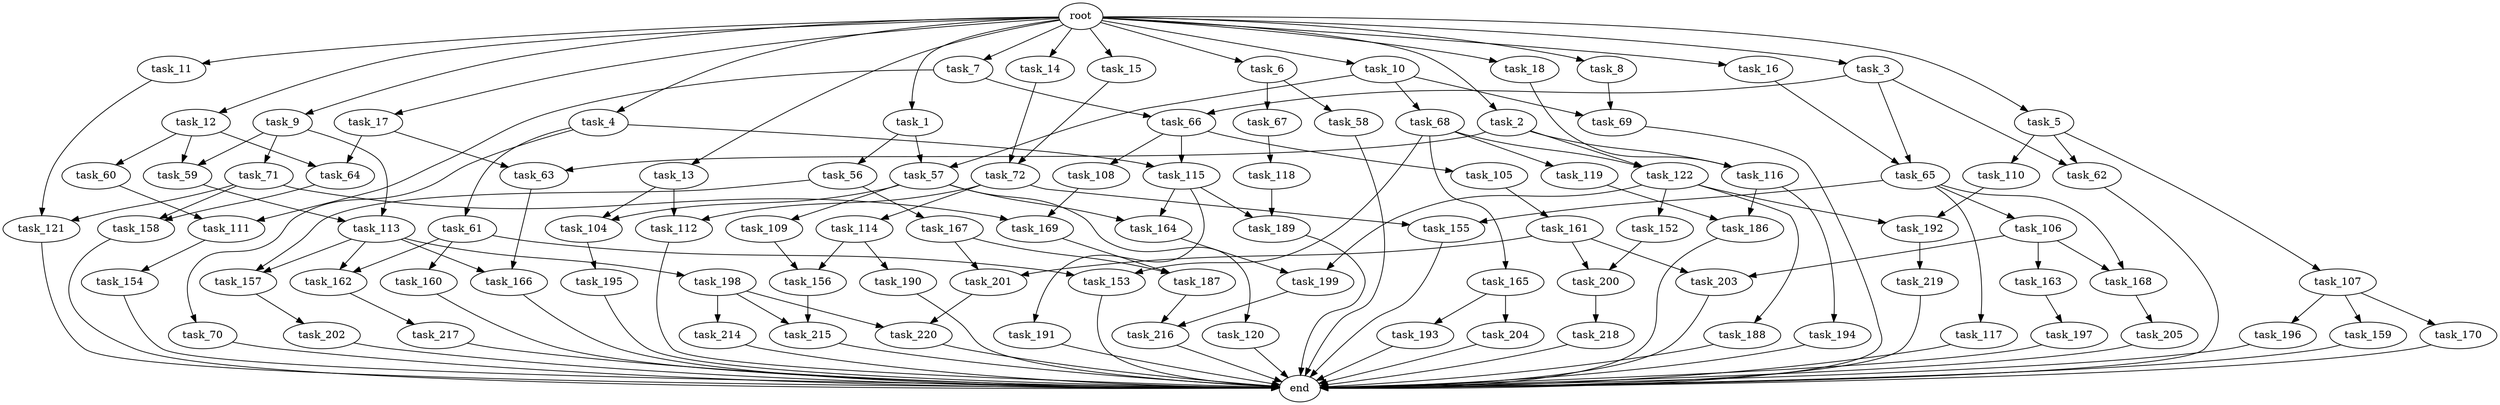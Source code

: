 digraph G {
  task_116 [size="893353197568.000000"];
  task_105 [size="34359738368.000000"];
  task_163 [size="858993459200.000000"];
  task_15 [size="1024.000000"];
  task_118 [size="549755813888.000000"];
  task_169 [size="730144440320.000000"];
  task_153 [size="214748364800.000000"];
  task_191 [size="858993459200.000000"];
  task_7 [size="1024.000000"];
  task_104 [size="523986010112.000000"];
  task_119 [size="77309411328.000000"];
  task_220 [size="996432412672.000000"];
  task_166 [size="1005022347264.000000"];
  task_214 [size="137438953472.000000"];
  task_154 [size="34359738368.000000"];
  task_106 [size="695784701952.000000"];
  task_204 [size="420906795008.000000"];
  task_117 [size="695784701952.000000"];
  task_155 [size="833223655424.000000"];
  task_9 [size="1024.000000"];
  task_56 [size="858993459200.000000"];
  task_196 [size="77309411328.000000"];
  task_216 [size="764504178688.000000"];
  task_112 [size="352187318272.000000"];
  task_59 [size="111669149696.000000"];
  task_121 [size="730144440320.000000"];
  task_164 [size="1168231104512.000000"];
  task_217 [size="77309411328.000000"];
  task_64 [size="214748364800.000000"];
  task_198 [size="309237645312.000000"];
  task_65 [size="858993459200.000000"];
  task_18 [size="1024.000000"];
  task_188 [size="695784701952.000000"];
  task_63 [size="171798691840.000000"];
  task_68 [size="77309411328.000000"];
  task_115 [size="68719476736.000000"];
  task_58 [size="137438953472.000000"];
  task_160 [size="137438953472.000000"];
  task_190 [size="420906795008.000000"];
  task_61 [size="34359738368.000000"];
  task_11 [size="1024.000000"];
  task_167 [size="549755813888.000000"];
  task_1 [size="1024.000000"];
  task_159 [size="77309411328.000000"];
  task_165 [size="77309411328.000000"];
  task_157 [size="858993459200.000000"];
  task_109 [size="309237645312.000000"];
  task_201 [size="1073741824000.000000"];
  task_189 [size="1168231104512.000000"];
  task_186 [size="249108103168.000000"];
  task_69 [size="214748364800.000000"];
  task_162 [size="446676598784.000000"];
  task_156 [size="455266533376.000000"];
  task_194 [size="214748364800.000000"];
  task_62 [size="1005022347264.000000"];
  task_66 [size="446676598784.000000"];
  task_205 [size="420906795008.000000"];
  task_161 [size="214748364800.000000"];
  task_195 [size="420906795008.000000"];
  end [size="0.000000"];
  task_192 [size="773094113280.000000"];
  task_4 [size="1024.000000"];
  task_60 [size="77309411328.000000"];
  task_10 [size="1024.000000"];
  task_193 [size="420906795008.000000"];
  task_158 [size="523986010112.000000"];
  task_70 [size="34359738368.000000"];
  task_71 [size="34359738368.000000"];
  task_67 [size="137438953472.000000"];
  task_14 [size="1024.000000"];
  task_12 [size="1024.000000"];
  task_13 [size="1024.000000"];
  task_187 [size="1408749273088.000000"];
  task_108 [size="34359738368.000000"];
  task_3 [size="1024.000000"];
  task_114 [size="137438953472.000000"];
  task_5 [size="1024.000000"];
  task_113 [size="455266533376.000000"];
  task_6 [size="1024.000000"];
  task_203 [size="1073741824000.000000"];
  task_168 [size="1554778161152.000000"];
  task_2 [size="1024.000000"];
  task_219 [size="34359738368.000000"];
  task_57 [size="936302870528.000000"];
  task_107 [size="695784701952.000000"];
  task_72 [size="730144440320.000000"];
  task_170 [size="77309411328.000000"];
  task_17 [size="1024.000000"];
  task_202 [size="34359738368.000000"];
  task_120 [size="309237645312.000000"];
  task_200 [size="292057776128.000000"];
  root [size="0.000000"];
  task_197 [size="34359738368.000000"];
  task_8 [size="1024.000000"];
  task_16 [size="1024.000000"];
  task_199 [size="1005022347264.000000"];
  task_152 [size="695784701952.000000"];
  task_218 [size="695784701952.000000"];
  task_215 [size="558345748480.000000"];
  task_110 [size="695784701952.000000"];
  task_122 [size="111669149696.000000"];
  task_111 [size="214748364800.000000"];

  task_116 -> task_194 [size="209715200.000000"];
  task_116 -> task_186 [size="209715200.000000"];
  task_105 -> task_161 [size="209715200.000000"];
  task_163 -> task_197 [size="33554432.000000"];
  task_15 -> task_72 [size="411041792.000000"];
  task_118 -> task_189 [size="301989888.000000"];
  task_169 -> task_187 [size="536870912.000000"];
  task_153 -> end [size="1.000000"];
  task_191 -> end [size="1.000000"];
  task_7 -> task_66 [size="134217728.000000"];
  task_7 -> task_111 [size="134217728.000000"];
  task_104 -> task_195 [size="411041792.000000"];
  task_119 -> task_186 [size="33554432.000000"];
  task_220 -> end [size="1.000000"];
  task_166 -> end [size="1.000000"];
  task_214 -> end [size="1.000000"];
  task_154 -> end [size="1.000000"];
  task_106 -> task_163 [size="838860800.000000"];
  task_106 -> task_168 [size="838860800.000000"];
  task_106 -> task_203 [size="838860800.000000"];
  task_204 -> end [size="1.000000"];
  task_117 -> end [size="1.000000"];
  task_155 -> end [size="1.000000"];
  task_9 -> task_71 [size="33554432.000000"];
  task_9 -> task_113 [size="33554432.000000"];
  task_9 -> task_59 [size="33554432.000000"];
  task_56 -> task_167 [size="536870912.000000"];
  task_56 -> task_157 [size="536870912.000000"];
  task_196 -> end [size="1.000000"];
  task_216 -> end [size="1.000000"];
  task_112 -> end [size="1.000000"];
  task_59 -> task_113 [size="411041792.000000"];
  task_121 -> end [size="1.000000"];
  task_164 -> task_199 [size="301989888.000000"];
  task_217 -> end [size="1.000000"];
  task_64 -> task_158 [size="209715200.000000"];
  task_198 -> task_215 [size="134217728.000000"];
  task_198 -> task_214 [size="134217728.000000"];
  task_198 -> task_220 [size="134217728.000000"];
  task_65 -> task_117 [size="679477248.000000"];
  task_65 -> task_155 [size="679477248.000000"];
  task_65 -> task_168 [size="679477248.000000"];
  task_65 -> task_106 [size="679477248.000000"];
  task_18 -> task_116 [size="838860800.000000"];
  task_188 -> end [size="1.000000"];
  task_63 -> task_166 [size="679477248.000000"];
  task_68 -> task_119 [size="75497472.000000"];
  task_68 -> task_122 [size="75497472.000000"];
  task_68 -> task_165 [size="75497472.000000"];
  task_68 -> task_153 [size="75497472.000000"];
  task_115 -> task_164 [size="838860800.000000"];
  task_115 -> task_191 [size="838860800.000000"];
  task_115 -> task_189 [size="838860800.000000"];
  task_58 -> end [size="1.000000"];
  task_160 -> end [size="1.000000"];
  task_190 -> end [size="1.000000"];
  task_61 -> task_153 [size="134217728.000000"];
  task_61 -> task_160 [size="134217728.000000"];
  task_61 -> task_162 [size="134217728.000000"];
  task_11 -> task_121 [size="411041792.000000"];
  task_167 -> task_201 [size="838860800.000000"];
  task_167 -> task_187 [size="838860800.000000"];
  task_1 -> task_56 [size="838860800.000000"];
  task_1 -> task_57 [size="838860800.000000"];
  task_159 -> end [size="1.000000"];
  task_165 -> task_193 [size="411041792.000000"];
  task_165 -> task_204 [size="411041792.000000"];
  task_157 -> task_202 [size="33554432.000000"];
  task_109 -> task_156 [size="33554432.000000"];
  task_201 -> task_220 [size="838860800.000000"];
  task_189 -> end [size="1.000000"];
  task_186 -> end [size="1.000000"];
  task_69 -> end [size="1.000000"];
  task_162 -> task_217 [size="75497472.000000"];
  task_156 -> task_215 [size="411041792.000000"];
  task_194 -> end [size="1.000000"];
  task_62 -> end [size="1.000000"];
  task_66 -> task_108 [size="33554432.000000"];
  task_66 -> task_105 [size="33554432.000000"];
  task_66 -> task_115 [size="33554432.000000"];
  task_205 -> end [size="1.000000"];
  task_161 -> task_200 [size="209715200.000000"];
  task_161 -> task_203 [size="209715200.000000"];
  task_161 -> task_201 [size="209715200.000000"];
  task_195 -> end [size="1.000000"];
  task_192 -> task_219 [size="33554432.000000"];
  task_4 -> task_61 [size="33554432.000000"];
  task_4 -> task_70 [size="33554432.000000"];
  task_4 -> task_115 [size="33554432.000000"];
  task_60 -> task_111 [size="75497472.000000"];
  task_10 -> task_57 [size="75497472.000000"];
  task_10 -> task_68 [size="75497472.000000"];
  task_10 -> task_69 [size="75497472.000000"];
  task_193 -> end [size="1.000000"];
  task_158 -> end [size="1.000000"];
  task_70 -> end [size="1.000000"];
  task_71 -> task_158 [size="301989888.000000"];
  task_71 -> task_169 [size="301989888.000000"];
  task_71 -> task_121 [size="301989888.000000"];
  task_67 -> task_118 [size="536870912.000000"];
  task_14 -> task_72 [size="301989888.000000"];
  task_12 -> task_60 [size="75497472.000000"];
  task_12 -> task_59 [size="75497472.000000"];
  task_12 -> task_64 [size="75497472.000000"];
  task_13 -> task_112 [size="209715200.000000"];
  task_13 -> task_104 [size="209715200.000000"];
  task_187 -> task_216 [size="536870912.000000"];
  task_108 -> task_169 [size="411041792.000000"];
  task_3 -> task_65 [size="301989888.000000"];
  task_3 -> task_66 [size="301989888.000000"];
  task_3 -> task_62 [size="301989888.000000"];
  task_114 -> task_156 [size="411041792.000000"];
  task_114 -> task_190 [size="411041792.000000"];
  task_5 -> task_110 [size="679477248.000000"];
  task_5 -> task_107 [size="679477248.000000"];
  task_5 -> task_62 [size="679477248.000000"];
  task_113 -> task_166 [size="301989888.000000"];
  task_113 -> task_162 [size="301989888.000000"];
  task_113 -> task_157 [size="301989888.000000"];
  task_113 -> task_198 [size="301989888.000000"];
  task_6 -> task_58 [size="134217728.000000"];
  task_6 -> task_67 [size="134217728.000000"];
  task_203 -> end [size="1.000000"];
  task_168 -> task_205 [size="411041792.000000"];
  task_2 -> task_63 [size="33554432.000000"];
  task_2 -> task_116 [size="33554432.000000"];
  task_2 -> task_122 [size="33554432.000000"];
  task_219 -> end [size="1.000000"];
  task_57 -> task_120 [size="301989888.000000"];
  task_57 -> task_109 [size="301989888.000000"];
  task_57 -> task_164 [size="301989888.000000"];
  task_57 -> task_104 [size="301989888.000000"];
  task_107 -> task_170 [size="75497472.000000"];
  task_107 -> task_196 [size="75497472.000000"];
  task_107 -> task_159 [size="75497472.000000"];
  task_72 -> task_112 [size="134217728.000000"];
  task_72 -> task_114 [size="134217728.000000"];
  task_72 -> task_155 [size="134217728.000000"];
  task_170 -> end [size="1.000000"];
  task_17 -> task_63 [size="134217728.000000"];
  task_17 -> task_64 [size="134217728.000000"];
  task_202 -> end [size="1.000000"];
  task_120 -> end [size="1.000000"];
  task_200 -> task_218 [size="679477248.000000"];
  root -> task_13 [size="1.000000"];
  root -> task_17 [size="1.000000"];
  root -> task_3 [size="1.000000"];
  root -> task_4 [size="1.000000"];
  root -> task_11 [size="1.000000"];
  root -> task_15 [size="1.000000"];
  root -> task_10 [size="1.000000"];
  root -> task_6 [size="1.000000"];
  root -> task_9 [size="1.000000"];
  root -> task_16 [size="1.000000"];
  root -> task_8 [size="1.000000"];
  root -> task_18 [size="1.000000"];
  root -> task_1 [size="1.000000"];
  root -> task_5 [size="1.000000"];
  root -> task_7 [size="1.000000"];
  root -> task_2 [size="1.000000"];
  root -> task_14 [size="1.000000"];
  root -> task_12 [size="1.000000"];
  task_197 -> end [size="1.000000"];
  task_8 -> task_69 [size="134217728.000000"];
  task_16 -> task_65 [size="536870912.000000"];
  task_199 -> task_216 [size="209715200.000000"];
  task_152 -> task_200 [size="75497472.000000"];
  task_218 -> end [size="1.000000"];
  task_215 -> end [size="1.000000"];
  task_110 -> task_192 [size="75497472.000000"];
  task_122 -> task_199 [size="679477248.000000"];
  task_122 -> task_192 [size="679477248.000000"];
  task_122 -> task_152 [size="679477248.000000"];
  task_122 -> task_188 [size="679477248.000000"];
  task_111 -> task_154 [size="33554432.000000"];
}
